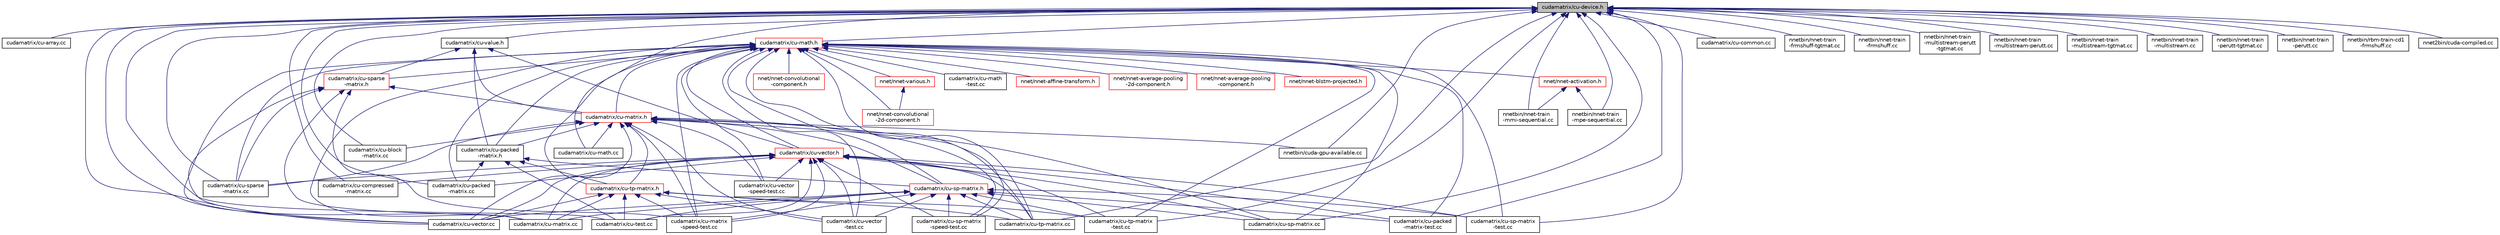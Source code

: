 digraph "cudamatrix/cu-device.h"
{
  edge [fontname="Helvetica",fontsize="10",labelfontname="Helvetica",labelfontsize="10"];
  node [fontname="Helvetica",fontsize="10",shape=record];
  Node1 [label="cudamatrix/cu-device.h",height=0.2,width=0.4,color="black", fillcolor="grey75", style="filled", fontcolor="black"];
  Node1 -> Node2 [dir="back",color="midnightblue",fontsize="10",style="solid",fontname="Helvetica"];
  Node2 [label="cudamatrix/cu-array.cc",height=0.2,width=0.4,color="black", fillcolor="white", style="filled",URL="$cu-array_8cc.html"];
  Node1 -> Node3 [dir="back",color="midnightblue",fontsize="10",style="solid",fontname="Helvetica"];
  Node3 [label="cudamatrix/cu-value.h",height=0.2,width=0.4,color="black", fillcolor="white", style="filled",URL="$cu-value_8h.html"];
  Node3 -> Node4 [dir="back",color="midnightblue",fontsize="10",style="solid",fontname="Helvetica"];
  Node4 [label="cudamatrix/cu-vector.h",height=0.2,width=0.4,color="red", fillcolor="white", style="filled",URL="$cu-vector_8h.html"];
  Node4 -> Node275 [dir="back",color="midnightblue",fontsize="10",style="solid",fontname="Helvetica"];
  Node275 [label="cudamatrix/cu-compressed\l-matrix.cc",height=0.2,width=0.4,color="black", fillcolor="white", style="filled",URL="$cu-compressed-matrix_8cc.html"];
  Node4 -> Node261 [dir="back",color="midnightblue",fontsize="10",style="solid",fontname="Helvetica"];
  Node261 [label="cudamatrix/cu-matrix\l-speed-test.cc",height=0.2,width=0.4,color="black", fillcolor="white", style="filled",URL="$cu-matrix-speed-test_8cc.html"];
  Node4 -> Node262 [dir="back",color="midnightblue",fontsize="10",style="solid",fontname="Helvetica"];
  Node262 [label="cudamatrix/cu-matrix.cc",height=0.2,width=0.4,color="black", fillcolor="white", style="filled",URL="$cu-matrix_8cc.html"];
  Node4 -> Node263 [dir="back",color="midnightblue",fontsize="10",style="solid",fontname="Helvetica"];
  Node263 [label="cudamatrix/cu-packed\l-matrix-test.cc",height=0.2,width=0.4,color="black", fillcolor="white", style="filled",URL="$cu-packed-matrix-test_8cc.html"];
  Node4 -> Node273 [dir="back",color="midnightblue",fontsize="10",style="solid",fontname="Helvetica"];
  Node273 [label="cudamatrix/cu-packed\l-matrix.cc",height=0.2,width=0.4,color="black", fillcolor="white", style="filled",URL="$cu-packed-matrix_8cc.html"];
  Node4 -> Node264 [dir="back",color="midnightblue",fontsize="10",style="solid",fontname="Helvetica"];
  Node264 [label="cudamatrix/cu-sp-matrix\l-speed-test.cc",height=0.2,width=0.4,color="black", fillcolor="white", style="filled",URL="$cu-sp-matrix-speed-test_8cc.html"];
  Node4 -> Node265 [dir="back",color="midnightblue",fontsize="10",style="solid",fontname="Helvetica"];
  Node265 [label="cudamatrix/cu-sp-matrix\l-test.cc",height=0.2,width=0.4,color="black", fillcolor="white", style="filled",URL="$cu-sp-matrix-test_8cc.html"];
  Node4 -> Node266 [dir="back",color="midnightblue",fontsize="10",style="solid",fontname="Helvetica"];
  Node266 [label="cudamatrix/cu-sp-matrix.cc",height=0.2,width=0.4,color="black", fillcolor="white", style="filled",URL="$cu-sp-matrix_8cc.html"];
  Node4 -> Node280 [dir="back",color="midnightblue",fontsize="10",style="solid",fontname="Helvetica"];
  Node280 [label="cudamatrix/cu-sparse\l-matrix.cc",height=0.2,width=0.4,color="black", fillcolor="white", style="filled",URL="$cu-sparse-matrix_8cc.html"];
  Node4 -> Node267 [dir="back",color="midnightblue",fontsize="10",style="solid",fontname="Helvetica"];
  Node267 [label="cudamatrix/cu-test.cc",height=0.2,width=0.4,color="black", fillcolor="white", style="filled",URL="$cu-test_8cc.html"];
  Node4 -> Node268 [dir="back",color="midnightblue",fontsize="10",style="solid",fontname="Helvetica"];
  Node268 [label="cudamatrix/cu-tp-matrix\l-test.cc",height=0.2,width=0.4,color="black", fillcolor="white", style="filled",URL="$cu-tp-matrix-test_8cc.html"];
  Node4 -> Node269 [dir="back",color="midnightblue",fontsize="10",style="solid",fontname="Helvetica"];
  Node269 [label="cudamatrix/cu-tp-matrix.cc",height=0.2,width=0.4,color="black", fillcolor="white", style="filled",URL="$cu-tp-matrix_8cc.html"];
  Node4 -> Node281 [dir="back",color="midnightblue",fontsize="10",style="solid",fontname="Helvetica"];
  Node281 [label="cudamatrix/cu-vector\l-speed-test.cc",height=0.2,width=0.4,color="black", fillcolor="white", style="filled",URL="$cu-vector-speed-test_8cc.html"];
  Node4 -> Node270 [dir="back",color="midnightblue",fontsize="10",style="solid",fontname="Helvetica"];
  Node270 [label="cudamatrix/cu-vector\l-test.cc",height=0.2,width=0.4,color="black", fillcolor="white", style="filled",URL="$cu-vector-test_8cc.html"];
  Node4 -> Node271 [dir="back",color="midnightblue",fontsize="10",style="solid",fontname="Helvetica"];
  Node271 [label="cudamatrix/cu-vector.cc",height=0.2,width=0.4,color="black", fillcolor="white", style="filled",URL="$cu-vector_8cc.html"];
  Node3 -> Node258 [dir="back",color="midnightblue",fontsize="10",style="solid",fontname="Helvetica"];
  Node258 [label="cudamatrix/cu-matrix.h",height=0.2,width=0.4,color="red", fillcolor="white", style="filled",URL="$cu-matrix_8h.html"];
  Node258 -> Node259 [dir="back",color="midnightblue",fontsize="10",style="solid",fontname="Helvetica"];
  Node259 [label="cudamatrix/cu-packed\l-matrix.h",height=0.2,width=0.4,color="black", fillcolor="white", style="filled",URL="$cu-packed-matrix_8h.html"];
  Node259 -> Node260 [dir="back",color="midnightblue",fontsize="10",style="solid",fontname="Helvetica"];
  Node260 [label="cudamatrix/cu-sp-matrix.h",height=0.2,width=0.4,color="red", fillcolor="white", style="filled",URL="$cu-sp-matrix_8h.html"];
  Node260 -> Node261 [dir="back",color="midnightblue",fontsize="10",style="solid",fontname="Helvetica"];
  Node260 -> Node262 [dir="back",color="midnightblue",fontsize="10",style="solid",fontname="Helvetica"];
  Node260 -> Node263 [dir="back",color="midnightblue",fontsize="10",style="solid",fontname="Helvetica"];
  Node260 -> Node264 [dir="back",color="midnightblue",fontsize="10",style="solid",fontname="Helvetica"];
  Node260 -> Node265 [dir="back",color="midnightblue",fontsize="10",style="solid",fontname="Helvetica"];
  Node260 -> Node266 [dir="back",color="midnightblue",fontsize="10",style="solid",fontname="Helvetica"];
  Node260 -> Node267 [dir="back",color="midnightblue",fontsize="10",style="solid",fontname="Helvetica"];
  Node260 -> Node268 [dir="back",color="midnightblue",fontsize="10",style="solid",fontname="Helvetica"];
  Node260 -> Node269 [dir="back",color="midnightblue",fontsize="10",style="solid",fontname="Helvetica"];
  Node260 -> Node270 [dir="back",color="midnightblue",fontsize="10",style="solid",fontname="Helvetica"];
  Node260 -> Node271 [dir="back",color="midnightblue",fontsize="10",style="solid",fontname="Helvetica"];
  Node259 -> Node272 [dir="back",color="midnightblue",fontsize="10",style="solid",fontname="Helvetica"];
  Node272 [label="cudamatrix/cu-tp-matrix.h",height=0.2,width=0.4,color="red", fillcolor="white", style="filled",URL="$cu-tp-matrix_8h.html"];
  Node272 -> Node261 [dir="back",color="midnightblue",fontsize="10",style="solid",fontname="Helvetica"];
  Node272 -> Node262 [dir="back",color="midnightblue",fontsize="10",style="solid",fontname="Helvetica"];
  Node272 -> Node267 [dir="back",color="midnightblue",fontsize="10",style="solid",fontname="Helvetica"];
  Node272 -> Node268 [dir="back",color="midnightblue",fontsize="10",style="solid",fontname="Helvetica"];
  Node272 -> Node269 [dir="back",color="midnightblue",fontsize="10",style="solid",fontname="Helvetica"];
  Node272 -> Node270 [dir="back",color="midnightblue",fontsize="10",style="solid",fontname="Helvetica"];
  Node272 -> Node271 [dir="back",color="midnightblue",fontsize="10",style="solid",fontname="Helvetica"];
  Node259 -> Node273 [dir="back",color="midnightblue",fontsize="10",style="solid",fontname="Helvetica"];
  Node259 -> Node267 [dir="back",color="midnightblue",fontsize="10",style="solid",fontname="Helvetica"];
  Node258 -> Node260 [dir="back",color="midnightblue",fontsize="10",style="solid",fontname="Helvetica"];
  Node258 -> Node272 [dir="back",color="midnightblue",fontsize="10",style="solid",fontname="Helvetica"];
  Node258 -> Node276 [dir="back",color="midnightblue",fontsize="10",style="solid",fontname="Helvetica"];
  Node276 [label="cudamatrix/cu-block\l-matrix.cc",height=0.2,width=0.4,color="black", fillcolor="white", style="filled",URL="$cu-block-matrix_8cc.html"];
  Node258 -> Node278 [dir="back",color="midnightblue",fontsize="10",style="solid",fontname="Helvetica"];
  Node278 [label="cudamatrix/cu-math.cc",height=0.2,width=0.4,color="black", fillcolor="white", style="filled",URL="$cu-math_8cc.html"];
  Node258 -> Node261 [dir="back",color="midnightblue",fontsize="10",style="solid",fontname="Helvetica"];
  Node258 -> Node264 [dir="back",color="midnightblue",fontsize="10",style="solid",fontname="Helvetica"];
  Node258 -> Node266 [dir="back",color="midnightblue",fontsize="10",style="solid",fontname="Helvetica"];
  Node258 -> Node280 [dir="back",color="midnightblue",fontsize="10",style="solid",fontname="Helvetica"];
  Node258 -> Node269 [dir="back",color="midnightblue",fontsize="10",style="solid",fontname="Helvetica"];
  Node258 -> Node281 [dir="back",color="midnightblue",fontsize="10",style="solid",fontname="Helvetica"];
  Node258 -> Node270 [dir="back",color="midnightblue",fontsize="10",style="solid",fontname="Helvetica"];
  Node258 -> Node271 [dir="back",color="midnightblue",fontsize="10",style="solid",fontname="Helvetica"];
  Node258 -> Node337 [dir="back",color="midnightblue",fontsize="10",style="solid",fontname="Helvetica"];
  Node337 [label="nnetbin/cuda-gpu-available.cc",height=0.2,width=0.4,color="black", fillcolor="white", style="filled",URL="$cuda-gpu-available_8cc.html"];
  Node3 -> Node339 [dir="back",color="midnightblue",fontsize="10",style="solid",fontname="Helvetica"];
  Node339 [label="cudamatrix/cu-sparse\l-matrix.h",height=0.2,width=0.4,color="red", fillcolor="white", style="filled",URL="$cu-sparse-matrix_8h.html"];
  Node339 -> Node258 [dir="back",color="midnightblue",fontsize="10",style="solid",fontname="Helvetica"];
  Node339 -> Node261 [dir="back",color="midnightblue",fontsize="10",style="solid",fontname="Helvetica"];
  Node339 -> Node262 [dir="back",color="midnightblue",fontsize="10",style="solid",fontname="Helvetica"];
  Node339 -> Node280 [dir="back",color="midnightblue",fontsize="10",style="solid",fontname="Helvetica"];
  Node339 -> Node271 [dir="back",color="midnightblue",fontsize="10",style="solid",fontname="Helvetica"];
  Node3 -> Node259 [dir="back",color="midnightblue",fontsize="10",style="solid",fontname="Helvetica"];
  Node1 -> Node341 [dir="back",color="midnightblue",fontsize="10",style="solid",fontname="Helvetica"];
  Node341 [label="cudamatrix/cu-math.h",height=0.2,width=0.4,color="red", fillcolor="white", style="filled",URL="$cu-math_8h.html"];
  Node341 -> Node4 [dir="back",color="midnightblue",fontsize="10",style="solid",fontname="Helvetica"];
  Node341 -> Node258 [dir="back",color="midnightblue",fontsize="10",style="solid",fontname="Helvetica"];
  Node341 -> Node339 [dir="back",color="midnightblue",fontsize="10",style="solid",fontname="Helvetica"];
  Node341 -> Node260 [dir="back",color="midnightblue",fontsize="10",style="solid",fontname="Helvetica"];
  Node341 -> Node259 [dir="back",color="midnightblue",fontsize="10",style="solid",fontname="Helvetica"];
  Node341 -> Node272 [dir="back",color="midnightblue",fontsize="10",style="solid",fontname="Helvetica"];
  Node341 -> Node8 [dir="back",color="midnightblue",fontsize="10",style="solid",fontname="Helvetica"];
  Node8 [label="cudamatrix/cu-math\l-test.cc",height=0.2,width=0.4,color="black", fillcolor="white", style="filled",URL="$cu-math-test_8cc.html"];
  Node341 -> Node261 [dir="back",color="midnightblue",fontsize="10",style="solid",fontname="Helvetica"];
  Node341 -> Node262 [dir="back",color="midnightblue",fontsize="10",style="solid",fontname="Helvetica"];
  Node341 -> Node263 [dir="back",color="midnightblue",fontsize="10",style="solid",fontname="Helvetica"];
  Node341 -> Node273 [dir="back",color="midnightblue",fontsize="10",style="solid",fontname="Helvetica"];
  Node341 -> Node264 [dir="back",color="midnightblue",fontsize="10",style="solid",fontname="Helvetica"];
  Node341 -> Node265 [dir="back",color="midnightblue",fontsize="10",style="solid",fontname="Helvetica"];
  Node341 -> Node266 [dir="back",color="midnightblue",fontsize="10",style="solid",fontname="Helvetica"];
  Node341 -> Node280 [dir="back",color="midnightblue",fontsize="10",style="solid",fontname="Helvetica"];
  Node341 -> Node268 [dir="back",color="midnightblue",fontsize="10",style="solid",fontname="Helvetica"];
  Node341 -> Node269 [dir="back",color="midnightblue",fontsize="10",style="solid",fontname="Helvetica"];
  Node341 -> Node281 [dir="back",color="midnightblue",fontsize="10",style="solid",fontname="Helvetica"];
  Node341 -> Node270 [dir="back",color="midnightblue",fontsize="10",style="solid",fontname="Helvetica"];
  Node341 -> Node271 [dir="back",color="midnightblue",fontsize="10",style="solid",fontname="Helvetica"];
  Node341 -> Node283 [dir="back",color="midnightblue",fontsize="10",style="solid",fontname="Helvetica"];
  Node283 [label="nnet/nnet-activation.h",height=0.2,width=0.4,color="red", fillcolor="white", style="filled",URL="$nnet-activation_8h.html"];
  Node283 -> Node287 [dir="back",color="midnightblue",fontsize="10",style="solid",fontname="Helvetica"];
  Node287 [label="nnetbin/nnet-train\l-mmi-sequential.cc",height=0.2,width=0.4,color="black", fillcolor="white", style="filled",URL="$nnet-train-mmi-sequential_8cc.html"];
  Node283 -> Node288 [dir="back",color="midnightblue",fontsize="10",style="solid",fontname="Helvetica"];
  Node288 [label="nnetbin/nnet-train\l-mpe-sequential.cc",height=0.2,width=0.4,color="black", fillcolor="white", style="filled",URL="$nnet-train-mpe-sequential_8cc.html"];
  Node341 -> Node289 [dir="back",color="midnightblue",fontsize="10",style="solid",fontname="Helvetica"];
  Node289 [label="nnet/nnet-affine-transform.h",height=0.2,width=0.4,color="red", fillcolor="white", style="filled",URL="$nnet-affine-transform_8h.html"];
  Node341 -> Node291 [dir="back",color="midnightblue",fontsize="10",style="solid",fontname="Helvetica"];
  Node291 [label="nnet/nnet-average-pooling\l-2d-component.h",height=0.2,width=0.4,color="red", fillcolor="white", style="filled",URL="$nnet-average-pooling-2d-component_8h.html"];
  Node341 -> Node293 [dir="back",color="midnightblue",fontsize="10",style="solid",fontname="Helvetica"];
  Node293 [label="nnet/nnet-average-pooling\l-component.h",height=0.2,width=0.4,color="red", fillcolor="white", style="filled",URL="$nnet-average-pooling-component_8h.html"];
  Node341 -> Node294 [dir="back",color="midnightblue",fontsize="10",style="solid",fontname="Helvetica"];
  Node294 [label="nnet/nnet-blstm-projected.h",height=0.2,width=0.4,color="red", fillcolor="white", style="filled",URL="$nnet-blstm-projected_8h.html"];
  Node341 -> Node315 [dir="back",color="midnightblue",fontsize="10",style="solid",fontname="Helvetica"];
  Node315 [label="nnet/nnet-convolutional\l-component.h",height=0.2,width=0.4,color="red", fillcolor="white", style="filled",URL="$nnet-convolutional-component_8h.html"];
  Node341 -> Node317 [dir="back",color="midnightblue",fontsize="10",style="solid",fontname="Helvetica"];
  Node317 [label="nnet/nnet-various.h",height=0.2,width=0.4,color="red", fillcolor="white", style="filled",URL="$nnet-various_8h.html"];
  Node317 -> Node316 [dir="back",color="midnightblue",fontsize="10",style="solid",fontname="Helvetica"];
  Node316 [label="nnet/nnet-convolutional\l-2d-component.h",height=0.2,width=0.4,color="red", fillcolor="white", style="filled",URL="$nnet-convolutional-2d-component_8h.html"];
  Node341 -> Node316 [dir="back",color="midnightblue",fontsize="10",style="solid",fontname="Helvetica"];
  Node1 -> Node276 [dir="back",color="midnightblue",fontsize="10",style="solid",fontname="Helvetica"];
  Node1 -> Node342 [dir="back",color="midnightblue",fontsize="10",style="solid",fontname="Helvetica"];
  Node342 [label="cudamatrix/cu-common.cc",height=0.2,width=0.4,color="black", fillcolor="white", style="filled",URL="$cu-common_8cc.html"];
  Node1 -> Node275 [dir="back",color="midnightblue",fontsize="10",style="solid",fontname="Helvetica"];
  Node1 -> Node278 [dir="back",color="midnightblue",fontsize="10",style="solid",fontname="Helvetica"];
  Node1 -> Node262 [dir="back",color="midnightblue",fontsize="10",style="solid",fontname="Helvetica"];
  Node1 -> Node263 [dir="back",color="midnightblue",fontsize="10",style="solid",fontname="Helvetica"];
  Node1 -> Node273 [dir="back",color="midnightblue",fontsize="10",style="solid",fontname="Helvetica"];
  Node1 -> Node265 [dir="back",color="midnightblue",fontsize="10",style="solid",fontname="Helvetica"];
  Node1 -> Node266 [dir="back",color="midnightblue",fontsize="10",style="solid",fontname="Helvetica"];
  Node1 -> Node280 [dir="back",color="midnightblue",fontsize="10",style="solid",fontname="Helvetica"];
  Node1 -> Node267 [dir="back",color="midnightblue",fontsize="10",style="solid",fontname="Helvetica"];
  Node1 -> Node268 [dir="back",color="midnightblue",fontsize="10",style="solid",fontname="Helvetica"];
  Node1 -> Node269 [dir="back",color="midnightblue",fontsize="10",style="solid",fontname="Helvetica"];
  Node1 -> Node271 [dir="back",color="midnightblue",fontsize="10",style="solid",fontname="Helvetica"];
  Node1 -> Node337 [dir="back",color="midnightblue",fontsize="10",style="solid",fontname="Helvetica"];
  Node1 -> Node306 [dir="back",color="midnightblue",fontsize="10",style="solid",fontname="Helvetica"];
  Node306 [label="nnetbin/nnet-train\l-frmshuff-tgtmat.cc",height=0.2,width=0.4,color="black", fillcolor="white", style="filled",URL="$nnet-train-frmshuff-tgtmat_8cc.html"];
  Node1 -> Node307 [dir="back",color="midnightblue",fontsize="10",style="solid",fontname="Helvetica"];
  Node307 [label="nnetbin/nnet-train\l-frmshuff.cc",height=0.2,width=0.4,color="black", fillcolor="white", style="filled",URL="$nnet-train-frmshuff_8cc.html"];
  Node1 -> Node287 [dir="back",color="midnightblue",fontsize="10",style="solid",fontname="Helvetica"];
  Node1 -> Node288 [dir="back",color="midnightblue",fontsize="10",style="solid",fontname="Helvetica"];
  Node1 -> Node308 [dir="back",color="midnightblue",fontsize="10",style="solid",fontname="Helvetica"];
  Node308 [label="nnetbin/nnet-train\l-multistream-perutt\l-tgtmat.cc",height=0.2,width=0.4,color="black", fillcolor="white", style="filled",URL="$nnet-train-multistream-perutt-tgtmat_8cc.html"];
  Node1 -> Node309 [dir="back",color="midnightblue",fontsize="10",style="solid",fontname="Helvetica"];
  Node309 [label="nnetbin/nnet-train\l-multistream-perutt.cc",height=0.2,width=0.4,color="black", fillcolor="white", style="filled",URL="$nnet-train-multistream-perutt_8cc.html"];
  Node1 -> Node310 [dir="back",color="midnightblue",fontsize="10",style="solid",fontname="Helvetica"];
  Node310 [label="nnetbin/nnet-train\l-multistream-tgtmat.cc",height=0.2,width=0.4,color="black", fillcolor="white", style="filled",URL="$nnet-train-multistream-tgtmat_8cc.html"];
  Node1 -> Node311 [dir="back",color="midnightblue",fontsize="10",style="solid",fontname="Helvetica"];
  Node311 [label="nnetbin/nnet-train\l-multistream.cc",height=0.2,width=0.4,color="black", fillcolor="white", style="filled",URL="$nnet-train-multistream_8cc.html"];
  Node1 -> Node312 [dir="back",color="midnightblue",fontsize="10",style="solid",fontname="Helvetica"];
  Node312 [label="nnetbin/nnet-train\l-perutt-tgtmat.cc",height=0.2,width=0.4,color="black", fillcolor="white", style="filled",URL="$nnet-train-perutt-tgtmat_8cc.html"];
  Node1 -> Node313 [dir="back",color="midnightblue",fontsize="10",style="solid",fontname="Helvetica"];
  Node313 [label="nnetbin/nnet-train\l-perutt.cc",height=0.2,width=0.4,color="black", fillcolor="white", style="filled",URL="$nnet-train-perutt_8cc.html"];
  Node1 -> Node298 [dir="back",color="midnightblue",fontsize="10",style="solid",fontname="Helvetica"];
  Node298 [label="nnetbin/rbm-train-cd1\l-frmshuff.cc",height=0.2,width=0.4,color="black", fillcolor="white", style="filled",URL="$rbm-train-cd1-frmshuff_8cc.html"];
  Node1 -> Node343 [dir="back",color="midnightblue",fontsize="10",style="solid",fontname="Helvetica"];
  Node343 [label="nnet2bin/cuda-compiled.cc",height=0.2,width=0.4,color="black", fillcolor="white", style="filled",URL="$cuda-compiled_8cc.html"];
}
